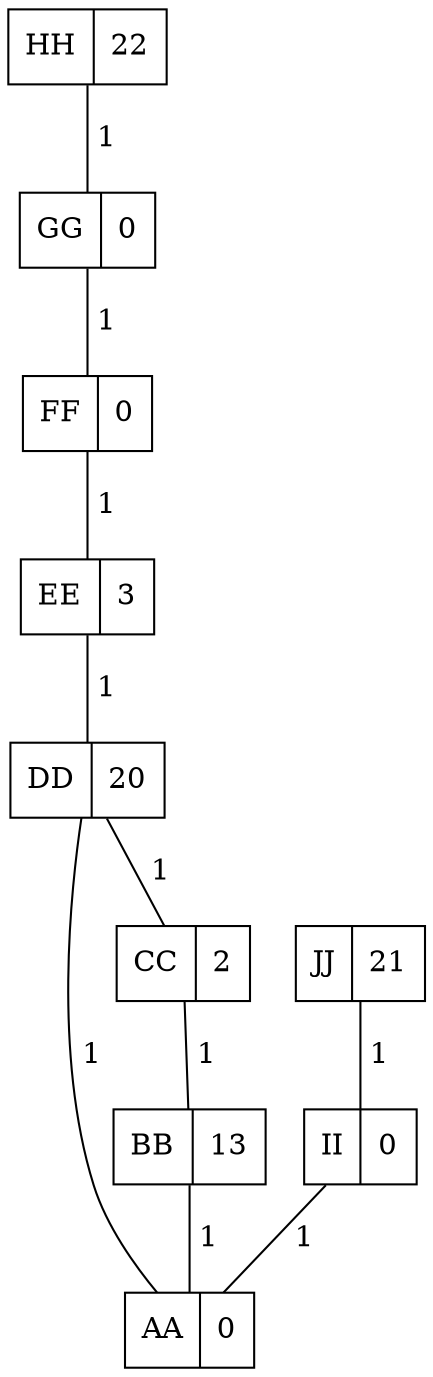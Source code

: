 
graph {
AA [shape=record label="AA|0"]
  BB [shape=record label="BB|13"]
  CC [shape=record label="CC|2"]
  DD [shape=record label="DD|20"]
  EE [shape=record label="EE|3"]
  FF [shape=record label="FF|0"]
  GG [shape=record label="GG|0"]
  HH [shape=record label="HH|22"]
  II [shape=record label="II|0"]
  JJ [shape=record label="JJ|21"]
  
  BB -- AA [label=" 1"]
  CC -- BB [label=" 1"]
  DD -- CC [label=" 1"]
  DD -- AA [label=" 1"]
  EE -- DD [label=" 1"]
  FF -- EE [label=" 1"]
  GG -- FF [label=" 1"]
  HH -- GG [label=" 1"]
  II -- AA [label=" 1"]
  JJ -- II [label=" 1"]
}